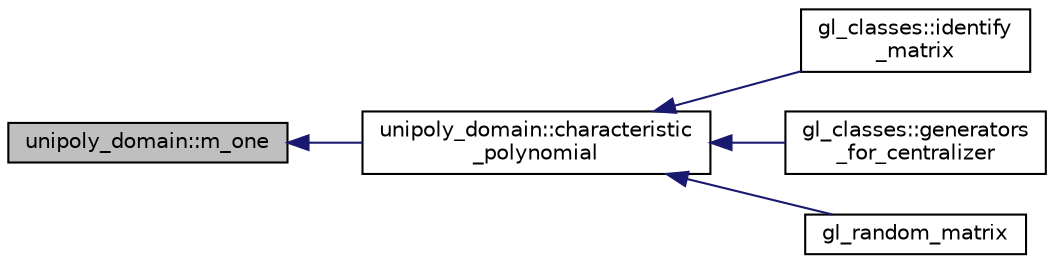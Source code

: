 digraph "unipoly_domain::m_one"
{
  edge [fontname="Helvetica",fontsize="10",labelfontname="Helvetica",labelfontsize="10"];
  node [fontname="Helvetica",fontsize="10",shape=record];
  rankdir="LR";
  Node387 [label="unipoly_domain::m_one",height=0.2,width=0.4,color="black", fillcolor="grey75", style="filled", fontcolor="black"];
  Node387 -> Node388 [dir="back",color="midnightblue",fontsize="10",style="solid",fontname="Helvetica"];
  Node388 [label="unipoly_domain::characteristic\l_polynomial",height=0.2,width=0.4,color="black", fillcolor="white", style="filled",URL="$da/d3c/classunipoly__domain.html#a8fc6545a5f52b768f6ebb2e3b3d57539"];
  Node388 -> Node389 [dir="back",color="midnightblue",fontsize="10",style="solid",fontname="Helvetica"];
  Node389 [label="gl_classes::identify\l_matrix",height=0.2,width=0.4,color="black", fillcolor="white", style="filled",URL="$d6/dab/classgl__classes.html#af529d1d8ff5a52703c5ac1d70806092e"];
  Node388 -> Node390 [dir="back",color="midnightblue",fontsize="10",style="solid",fontname="Helvetica"];
  Node390 [label="gl_classes::generators\l_for_centralizer",height=0.2,width=0.4,color="black", fillcolor="white", style="filled",URL="$d6/dab/classgl__classes.html#aeac561e2a41981533eb0aee6f9d2080c"];
  Node388 -> Node391 [dir="back",color="midnightblue",fontsize="10",style="solid",fontname="Helvetica"];
  Node391 [label="gl_random_matrix",height=0.2,width=0.4,color="black", fillcolor="white", style="filled",URL="$d5/d87/globals_8h.html#ad335f04bb0db45b0e9393ec76d0698f4"];
}
